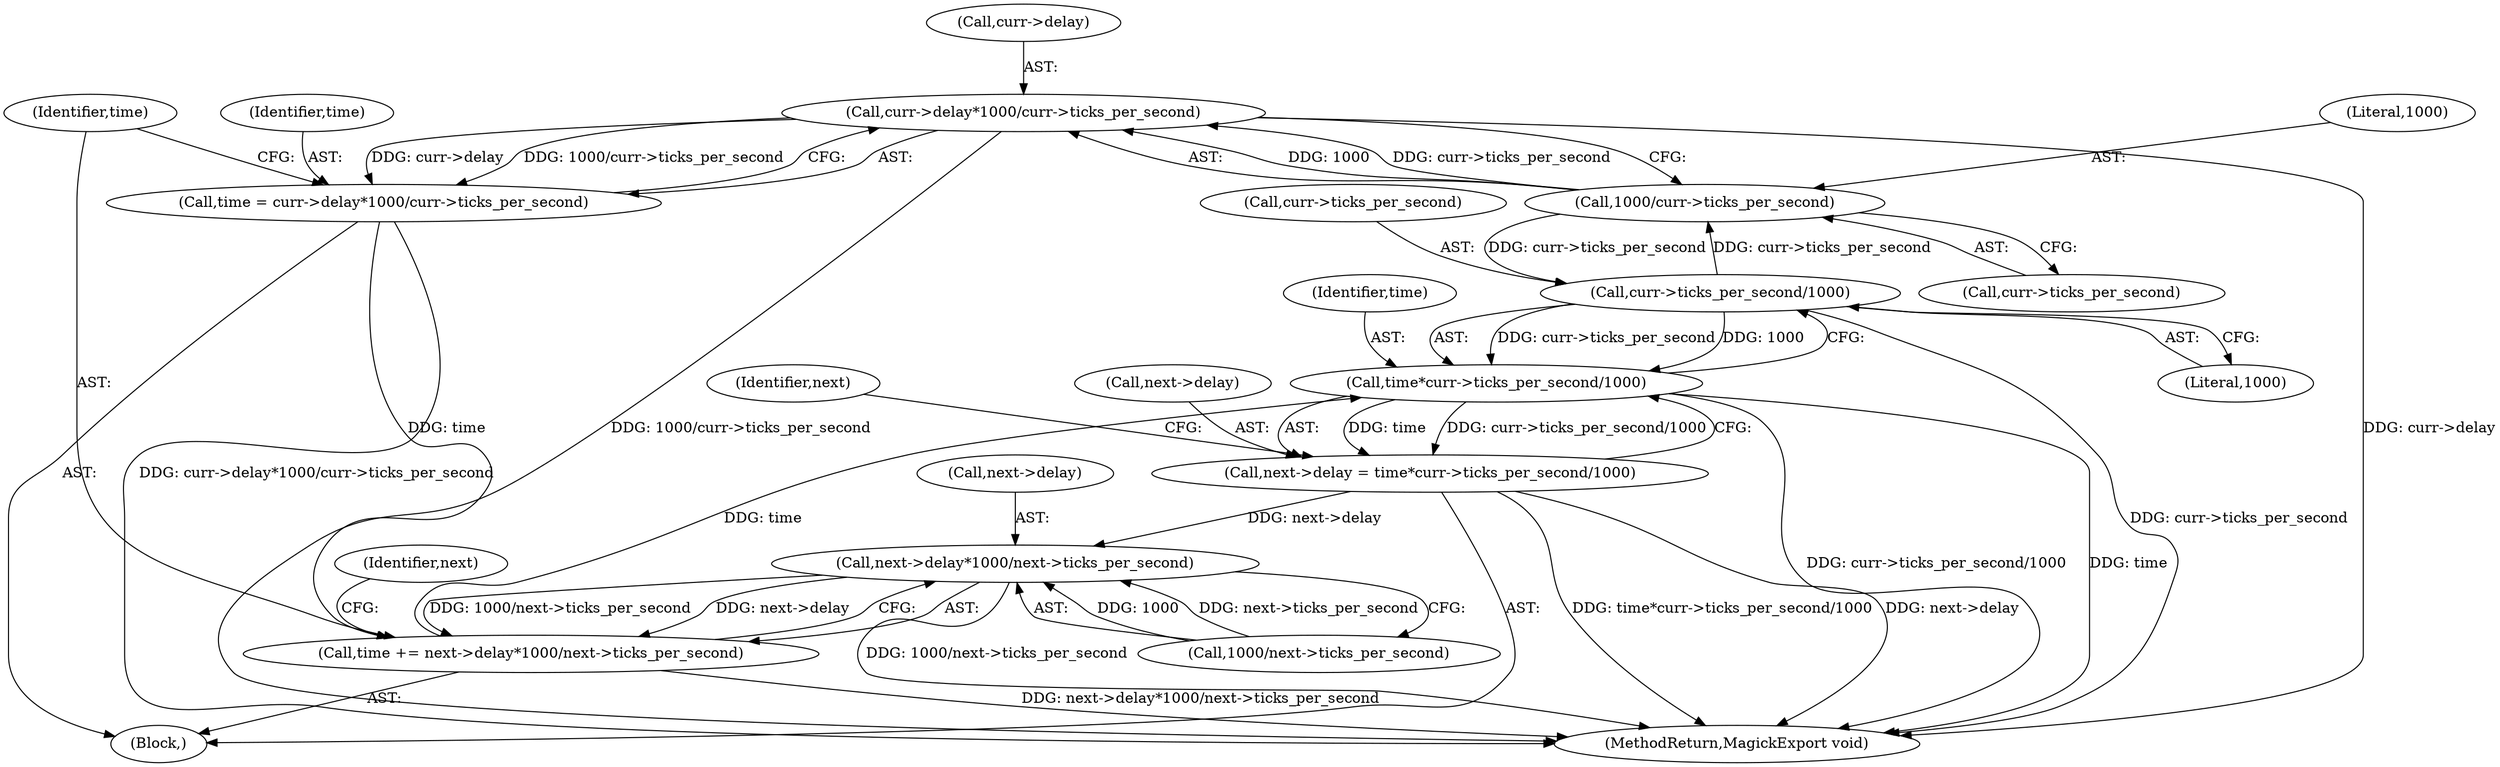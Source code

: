 digraph "0_ImageMagick6_1ddcf2e4f28029a888cadef2e757509ef5047ad8@pointer" {
"1000227" [label="(Call,curr->delay*1000/curr->ticks_per_second)"];
"1000231" [label="(Call,1000/curr->ticks_per_second)"];
"1000258" [label="(Call,curr->ticks_per_second/1000)"];
"1000225" [label="(Call,time = curr->delay*1000/curr->ticks_per_second)"];
"1000236" [label="(Call,time += next->delay*1000/next->ticks_per_second)"];
"1000256" [label="(Call,time*curr->ticks_per_second/1000)"];
"1000252" [label="(Call,next->delay = time*curr->ticks_per_second/1000)"];
"1000238" [label="(Call,next->delay*1000/next->ticks_per_second)"];
"1000256" [label="(Call,time*curr->ticks_per_second/1000)"];
"1000249" [label="(Identifier,next)"];
"1000242" [label="(Call,1000/next->ticks_per_second)"];
"1000232" [label="(Literal,1000)"];
"1000265" [label="(Identifier,next)"];
"1000233" [label="(Call,curr->ticks_per_second)"];
"1000237" [label="(Identifier,time)"];
"1000236" [label="(Call,time += next->delay*1000/next->ticks_per_second)"];
"1000257" [label="(Identifier,time)"];
"1000258" [label="(Call,curr->ticks_per_second/1000)"];
"1000284" [label="(MethodReturn,MagickExport void)"];
"1000226" [label="(Identifier,time)"];
"1000253" [label="(Call,next->delay)"];
"1000252" [label="(Call,next->delay = time*curr->ticks_per_second/1000)"];
"1000227" [label="(Call,curr->delay*1000/curr->ticks_per_second)"];
"1000225" [label="(Call,time = curr->delay*1000/curr->ticks_per_second)"];
"1000259" [label="(Call,curr->ticks_per_second)"];
"1000223" [label="(Block,)"];
"1000231" [label="(Call,1000/curr->ticks_per_second)"];
"1000238" [label="(Call,next->delay*1000/next->ticks_per_second)"];
"1000239" [label="(Call,next->delay)"];
"1000262" [label="(Literal,1000)"];
"1000228" [label="(Call,curr->delay)"];
"1000227" -> "1000225"  [label="AST: "];
"1000227" -> "1000231"  [label="CFG: "];
"1000228" -> "1000227"  [label="AST: "];
"1000231" -> "1000227"  [label="AST: "];
"1000225" -> "1000227"  [label="CFG: "];
"1000227" -> "1000284"  [label="DDG: curr->delay"];
"1000227" -> "1000284"  [label="DDG: 1000/curr->ticks_per_second"];
"1000227" -> "1000225"  [label="DDG: curr->delay"];
"1000227" -> "1000225"  [label="DDG: 1000/curr->ticks_per_second"];
"1000231" -> "1000227"  [label="DDG: 1000"];
"1000231" -> "1000227"  [label="DDG: curr->ticks_per_second"];
"1000231" -> "1000233"  [label="CFG: "];
"1000232" -> "1000231"  [label="AST: "];
"1000233" -> "1000231"  [label="AST: "];
"1000258" -> "1000231"  [label="DDG: curr->ticks_per_second"];
"1000231" -> "1000258"  [label="DDG: curr->ticks_per_second"];
"1000258" -> "1000256"  [label="AST: "];
"1000258" -> "1000262"  [label="CFG: "];
"1000259" -> "1000258"  [label="AST: "];
"1000262" -> "1000258"  [label="AST: "];
"1000256" -> "1000258"  [label="CFG: "];
"1000258" -> "1000284"  [label="DDG: curr->ticks_per_second"];
"1000258" -> "1000256"  [label="DDG: curr->ticks_per_second"];
"1000258" -> "1000256"  [label="DDG: 1000"];
"1000225" -> "1000223"  [label="AST: "];
"1000226" -> "1000225"  [label="AST: "];
"1000237" -> "1000225"  [label="CFG: "];
"1000225" -> "1000284"  [label="DDG: curr->delay*1000/curr->ticks_per_second"];
"1000225" -> "1000236"  [label="DDG: time"];
"1000236" -> "1000223"  [label="AST: "];
"1000236" -> "1000238"  [label="CFG: "];
"1000237" -> "1000236"  [label="AST: "];
"1000238" -> "1000236"  [label="AST: "];
"1000249" -> "1000236"  [label="CFG: "];
"1000236" -> "1000284"  [label="DDG: next->delay*1000/next->ticks_per_second"];
"1000238" -> "1000236"  [label="DDG: next->delay"];
"1000238" -> "1000236"  [label="DDG: 1000/next->ticks_per_second"];
"1000236" -> "1000256"  [label="DDG: time"];
"1000256" -> "1000252"  [label="AST: "];
"1000257" -> "1000256"  [label="AST: "];
"1000252" -> "1000256"  [label="CFG: "];
"1000256" -> "1000284"  [label="DDG: curr->ticks_per_second/1000"];
"1000256" -> "1000284"  [label="DDG: time"];
"1000256" -> "1000252"  [label="DDG: time"];
"1000256" -> "1000252"  [label="DDG: curr->ticks_per_second/1000"];
"1000252" -> "1000223"  [label="AST: "];
"1000253" -> "1000252"  [label="AST: "];
"1000265" -> "1000252"  [label="CFG: "];
"1000252" -> "1000284"  [label="DDG: next->delay"];
"1000252" -> "1000284"  [label="DDG: time*curr->ticks_per_second/1000"];
"1000252" -> "1000238"  [label="DDG: next->delay"];
"1000238" -> "1000242"  [label="CFG: "];
"1000239" -> "1000238"  [label="AST: "];
"1000242" -> "1000238"  [label="AST: "];
"1000238" -> "1000284"  [label="DDG: 1000/next->ticks_per_second"];
"1000242" -> "1000238"  [label="DDG: 1000"];
"1000242" -> "1000238"  [label="DDG: next->ticks_per_second"];
}
